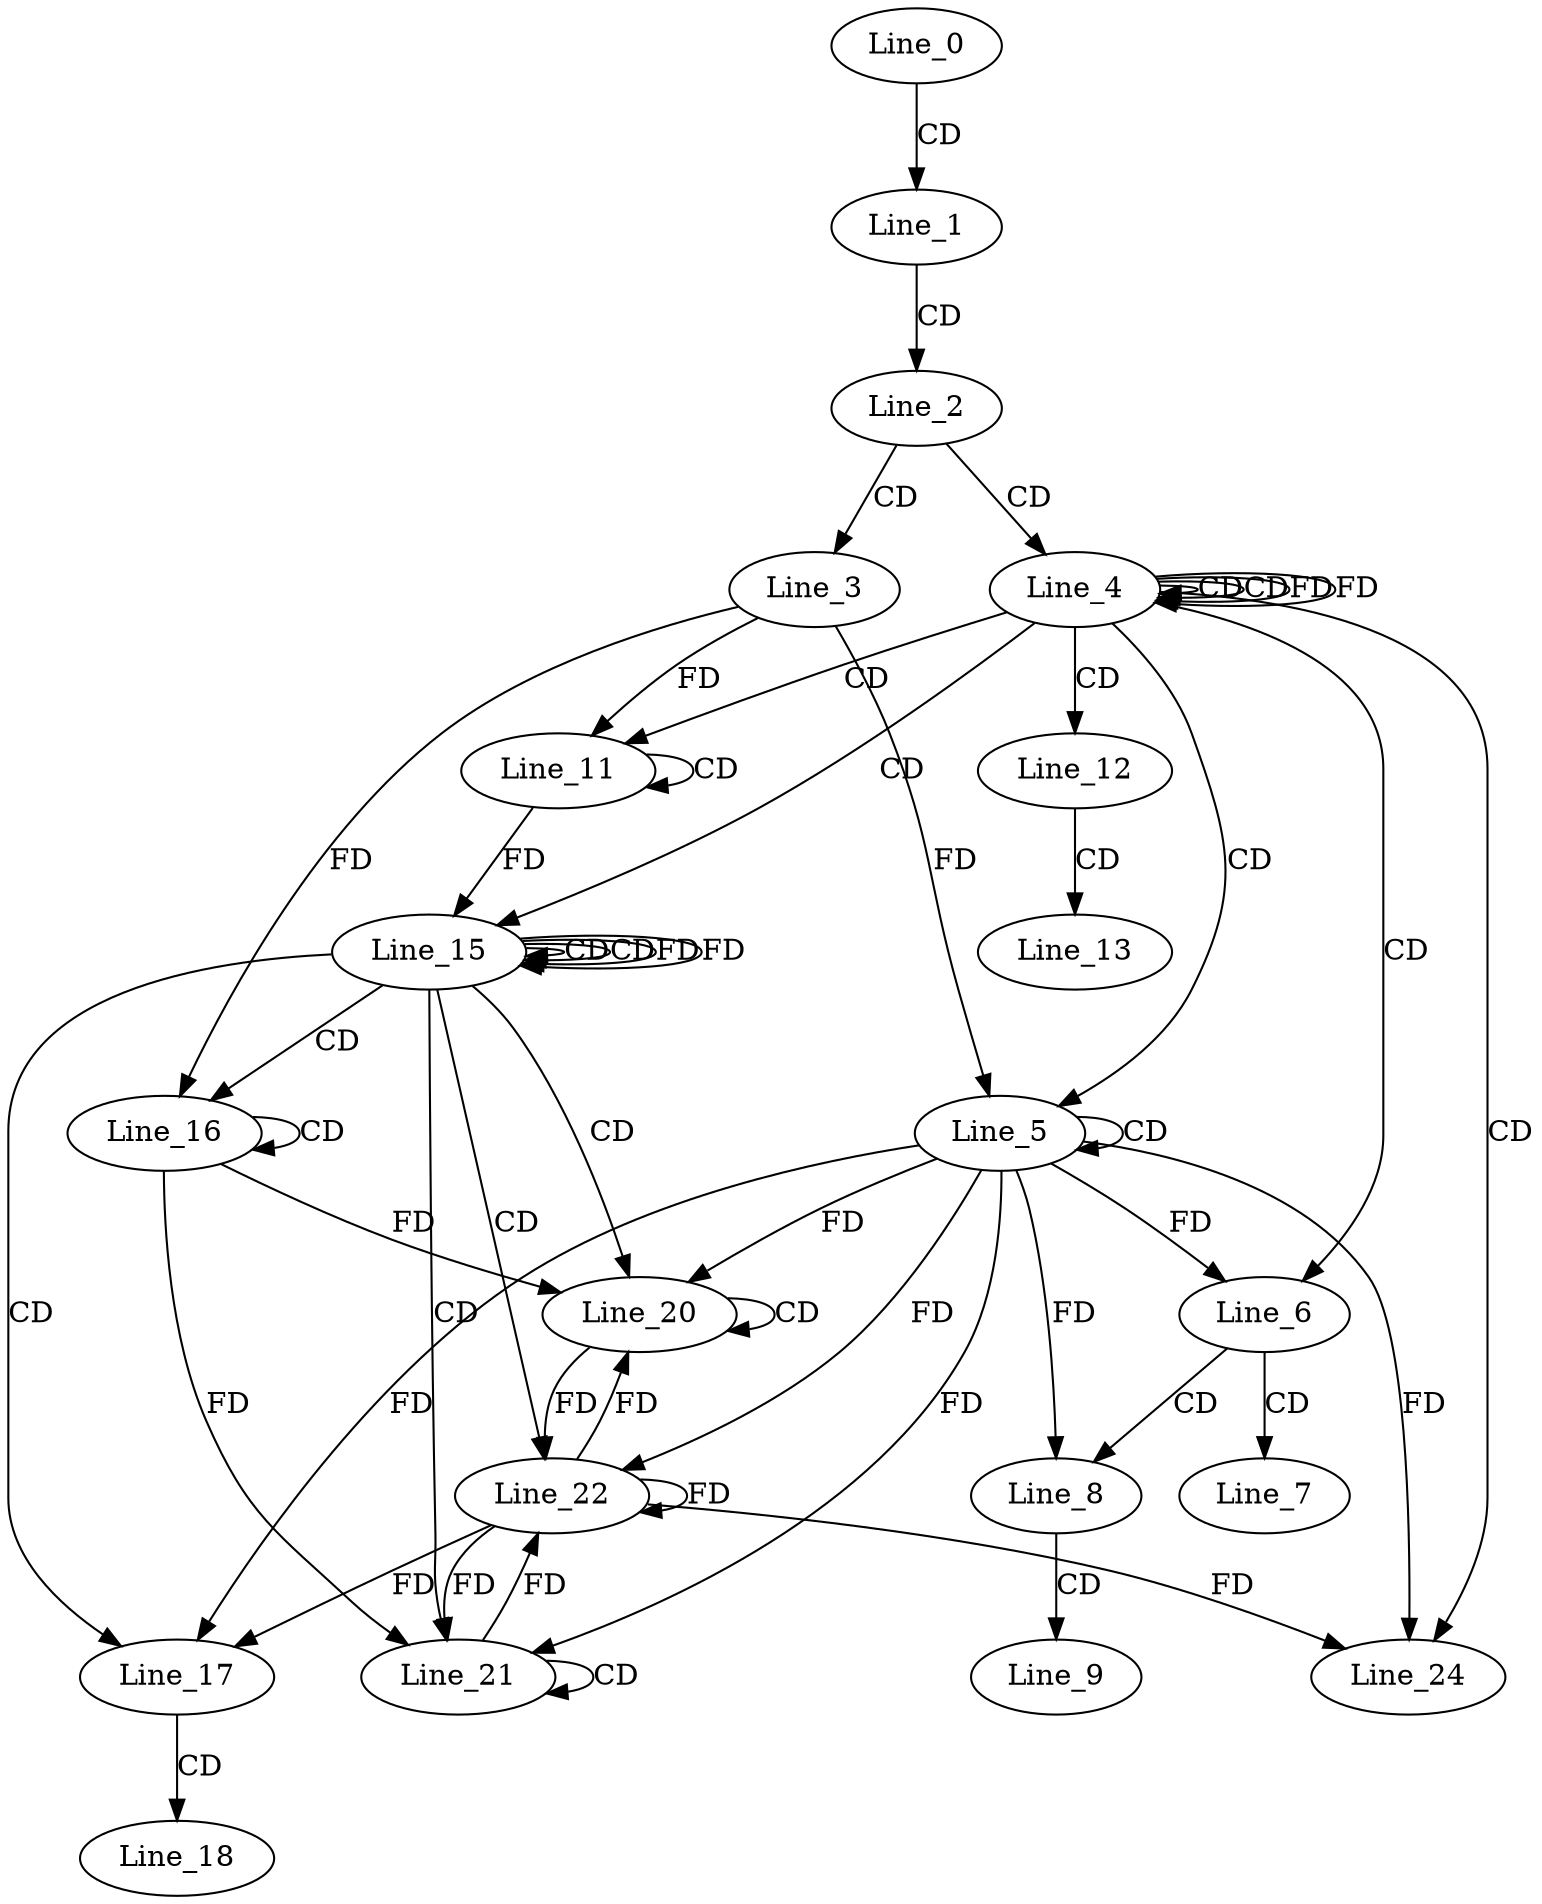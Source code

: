 digraph G {
  Line_0;
  Line_1;
  Line_2;
  Line_3;
  Line_4;
  Line_4;
  Line_4;
  Line_5;
  Line_5;
  Line_6;
  Line_6;
  Line_7;
  Line_8;
  Line_8;
  Line_9;
  Line_11;
  Line_11;
  Line_12;
  Line_13;
  Line_15;
  Line_15;
  Line_15;
  Line_16;
  Line_16;
  Line_17;
  Line_17;
  Line_18;
  Line_20;
  Line_20;
  Line_21;
  Line_21;
  Line_22;
  Line_24;
  Line_0 -> Line_1 [ label="CD" ];
  Line_1 -> Line_2 [ label="CD" ];
  Line_2 -> Line_3 [ label="CD" ];
  Line_2 -> Line_4 [ label="CD" ];
  Line_4 -> Line_4 [ label="CD" ];
  Line_4 -> Line_4 [ label="CD" ];
  Line_4 -> Line_4 [ label="FD" ];
  Line_4 -> Line_5 [ label="CD" ];
  Line_5 -> Line_5 [ label="CD" ];
  Line_3 -> Line_5 [ label="FD" ];
  Line_4 -> Line_6 [ label="CD" ];
  Line_5 -> Line_6 [ label="FD" ];
  Line_6 -> Line_7 [ label="CD" ];
  Line_6 -> Line_8 [ label="CD" ];
  Line_5 -> Line_8 [ label="FD" ];
  Line_8 -> Line_9 [ label="CD" ];
  Line_4 -> Line_11 [ label="CD" ];
  Line_11 -> Line_11 [ label="CD" ];
  Line_3 -> Line_11 [ label="FD" ];
  Line_4 -> Line_12 [ label="CD" ];
  Line_12 -> Line_13 [ label="CD" ];
  Line_4 -> Line_15 [ label="CD" ];
  Line_15 -> Line_15 [ label="CD" ];
  Line_11 -> Line_15 [ label="FD" ];
  Line_15 -> Line_15 [ label="CD" ];
  Line_15 -> Line_15 [ label="FD" ];
  Line_15 -> Line_16 [ label="CD" ];
  Line_16 -> Line_16 [ label="CD" ];
  Line_3 -> Line_16 [ label="FD" ];
  Line_15 -> Line_17 [ label="CD" ];
  Line_5 -> Line_17 [ label="FD" ];
  Line_17 -> Line_18 [ label="CD" ];
  Line_15 -> Line_20 [ label="CD" ];
  Line_20 -> Line_20 [ label="CD" ];
  Line_5 -> Line_20 [ label="FD" ];
  Line_16 -> Line_20 [ label="FD" ];
  Line_15 -> Line_21 [ label="CD" ];
  Line_21 -> Line_21 [ label="CD" ];
  Line_5 -> Line_21 [ label="FD" ];
  Line_16 -> Line_21 [ label="FD" ];
  Line_15 -> Line_22 [ label="CD" ];
  Line_22 -> Line_22 [ label="FD" ];
  Line_5 -> Line_22 [ label="FD" ];
  Line_21 -> Line_22 [ label="FD" ];
  Line_20 -> Line_22 [ label="FD" ];
  Line_4 -> Line_24 [ label="CD" ];
  Line_22 -> Line_24 [ label="FD" ];
  Line_5 -> Line_24 [ label="FD" ];
  Line_4 -> Line_4 [ label="FD" ];
  Line_15 -> Line_15 [ label="FD" ];
  Line_22 -> Line_17 [ label="FD" ];
  Line_22 -> Line_20 [ label="FD" ];
  Line_22 -> Line_21 [ label="FD" ];
}
